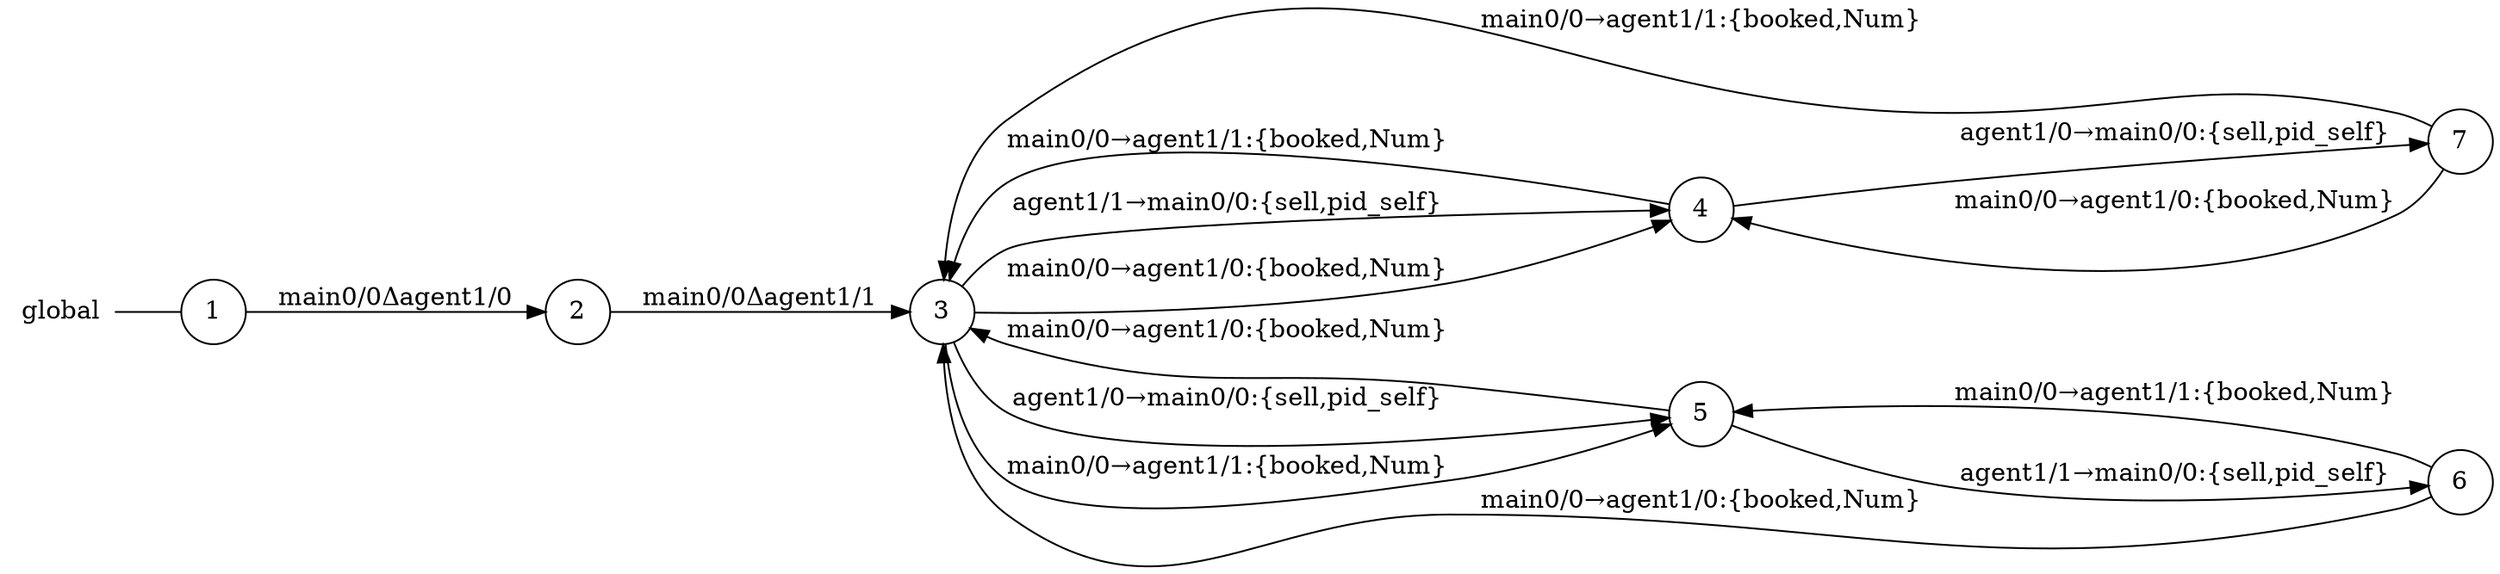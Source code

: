digraph global {
	rankdir="LR";
	n_0 [label="global", shape="plaintext"];
	n_1 [id="5", shape=circle, label="7"];
	n_2 [id="6", shape=circle, label="6"];
	n_3 [id="1", shape=circle, label="1"];
	n_0 -> n_3 [arrowhead=none];
	n_4 [id="2", shape=circle, label="2"];
	n_5 [id="4", shape=circle, label="4"];
	n_6 [id="7", shape=circle, label="5"];
	n_7 [id="3", shape=circle, label="3"];

	n_7 -> n_6 [id="[$e|3]", label="agent1/0→main0/0:{sell,pid_self}"];
	n_5 -> n_1 [id="[$e|11]", label="agent1/0→main0/0:{sell,pid_self}"];
	n_1 -> n_5 [id="[$e|12]", label="main0/0→agent1/0:{booked,Num}"];
	n_3 -> n_4 [id="[$e|8]", label="main0/0Δagent1/0"];
	n_2 -> n_6 [id="[$e|1]", label="main0/0→agent1/1:{booked,Num}"];
	n_6 -> n_7 [id="[$e|6]", label="main0/0→agent1/0:{booked,Num}"];
	n_7 -> n_5 [id="[$e|4]", label="agent1/1→main0/0:{sell,pid_self}"];
	n_5 -> n_7 [id="[$e|7]", label="main0/0→agent1/1:{booked,Num}"];
	n_7 -> n_6 [id="[$e|2]", label="main0/0→agent1/1:{booked,Num}"];
	n_1 -> n_7 [id="[$e|5]", label="main0/0→agent1/1:{booked,Num}"];
	n_7 -> n_5 [id="[$e|0]", label="main0/0→agent1/0:{booked,Num}"];
	n_6 -> n_2 [id="[$e|13]", label="agent1/1→main0/0:{sell,pid_self}"];
	n_2 -> n_7 [id="[$e|9]", label="main0/0→agent1/0:{booked,Num}"];
	n_4 -> n_7 [id="[$e|10]", label="main0/0Δagent1/1"];
}
